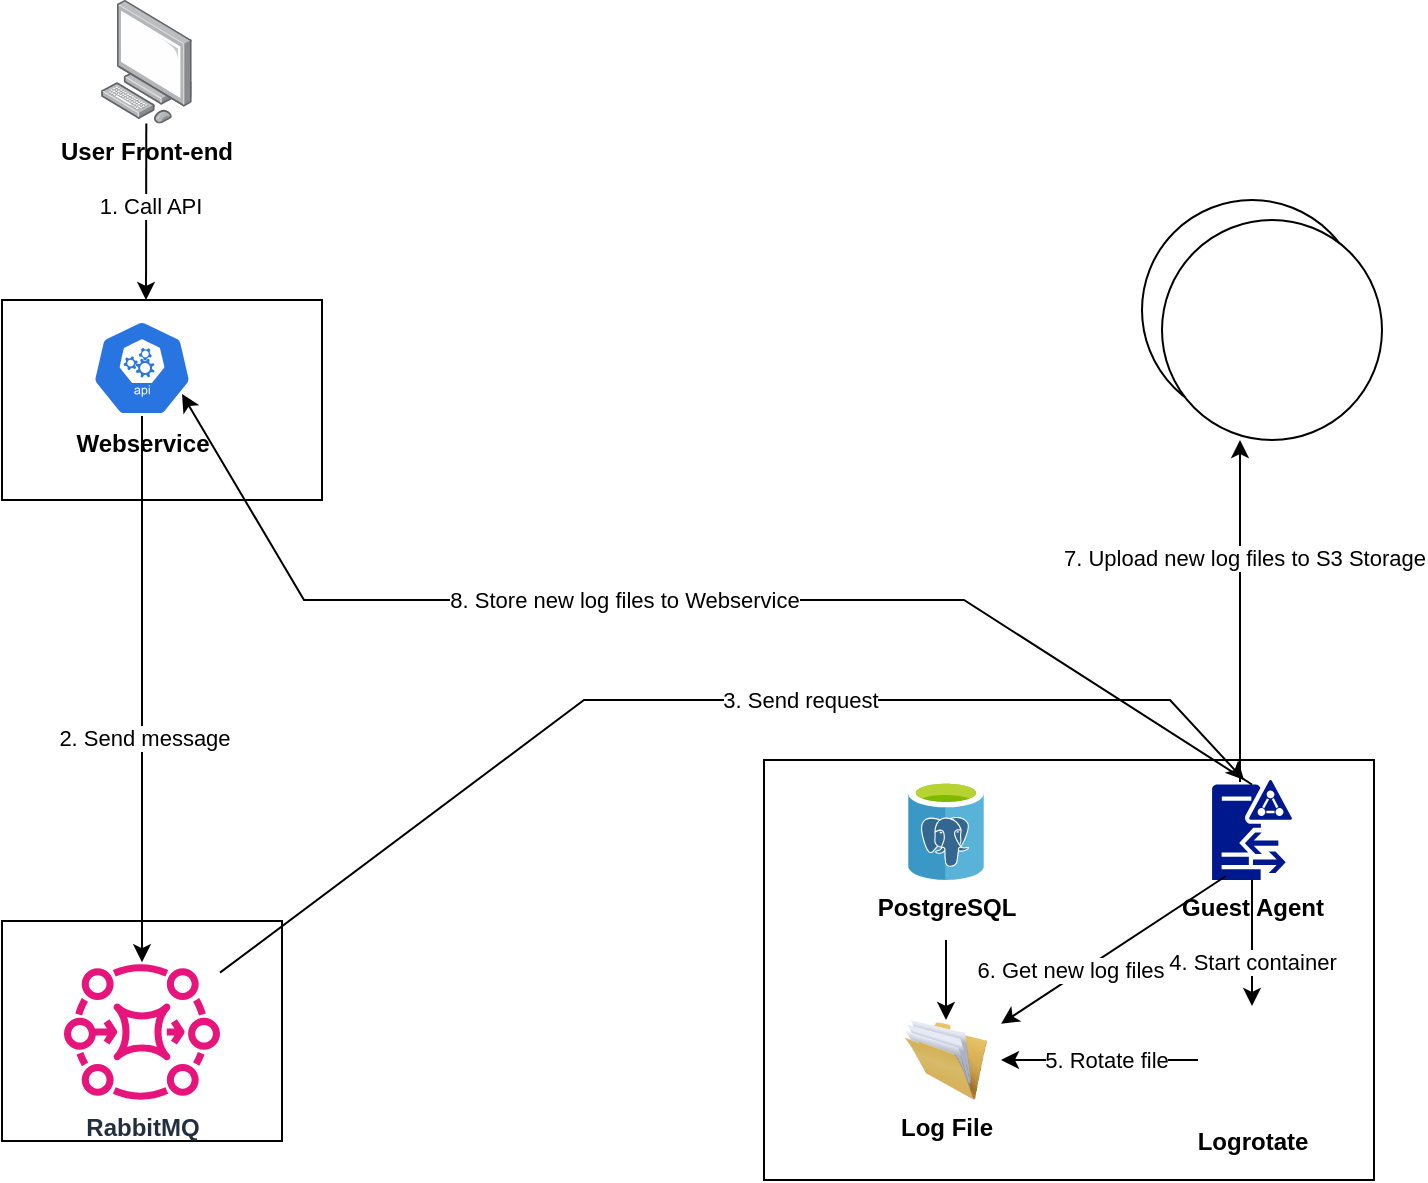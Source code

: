 <mxfile version="22.1.4" type="github">
  <diagram name="Page-1" id="OSyYVJDZ0RtoDVXYBKoF">
    <mxGraphModel dx="1602" dy="775" grid="1" gridSize="10" guides="1" tooltips="1" connect="1" arrows="1" fold="1" page="1" pageScale="1" pageWidth="850" pageHeight="1100" math="0" shadow="0">
      <root>
        <mxCell id="0" />
        <mxCell id="1" parent="0" />
        <mxCell id="BNw0BIAi_Vv0ncGTf3Xm-2" value="" style="ellipse;whiteSpace=wrap;html=1;aspect=fixed;" vertex="1" parent="1">
          <mxGeometry x="699" y="100" width="110" height="110" as="geometry" />
        </mxCell>
        <mxCell id="BNw0BIAi_Vv0ncGTf3Xm-7" value="" style="rounded=0;whiteSpace=wrap;html=1;" vertex="1" parent="1">
          <mxGeometry x="129" y="150" width="160" height="100" as="geometry" />
        </mxCell>
        <mxCell id="BNw0BIAi_Vv0ncGTf3Xm-8" value="&lt;b&gt;Webservice&lt;/b&gt;" style="sketch=0;html=1;dashed=0;whitespace=wrap;fillColor=#2875E2;strokeColor=#ffffff;points=[[0.005,0.63,0],[0.1,0.2,0],[0.9,0.2,0],[0.5,0,0],[0.995,0.63,0],[0.72,0.99,0],[0.5,1,0],[0.28,0.99,0]];verticalLabelPosition=bottom;align=center;verticalAlign=top;shape=mxgraph.kubernetes.icon;prIcon=api" vertex="1" parent="1">
          <mxGeometry x="174" y="160" width="50" height="48" as="geometry" />
        </mxCell>
        <mxCell id="BNw0BIAi_Vv0ncGTf3Xm-9" value="&lt;b&gt;S3 Storage&lt;/b&gt;" style="image;html=1;image=img/lib/clip_art/networking/Cloud_Rack_128x128.png" vertex="1" parent="1">
          <mxGeometry x="714" y="120" width="80" height="60" as="geometry" />
        </mxCell>
        <mxCell id="BNw0BIAi_Vv0ncGTf3Xm-10" value="" style="rounded=0;whiteSpace=wrap;html=1;" vertex="1" parent="1">
          <mxGeometry x="129" y="460.5" width="140" height="110" as="geometry" />
        </mxCell>
        <mxCell id="BNw0BIAi_Vv0ncGTf3Xm-11" value="&lt;b&gt;RabbitMQ&lt;/b&gt;" style="sketch=0;outlineConnect=0;fontColor=#232F3E;gradientColor=none;fillColor=#E7157B;strokeColor=none;dashed=0;verticalLabelPosition=bottom;verticalAlign=top;align=center;html=1;fontSize=12;fontStyle=0;aspect=fixed;pointerEvents=1;shape=mxgraph.aws4.mq_broker;" vertex="1" parent="1">
          <mxGeometry x="160" y="481" width="78" height="69" as="geometry" />
        </mxCell>
        <mxCell id="BNw0BIAi_Vv0ncGTf3Xm-12" value="" style="rounded=0;whiteSpace=wrap;html=1;" vertex="1" parent="1">
          <mxGeometry x="510" y="380" width="305" height="210" as="geometry" />
        </mxCell>
        <mxCell id="BNw0BIAi_Vv0ncGTf3Xm-13" value="&lt;b&gt;PostgreSQL&lt;/b&gt;" style="image;sketch=0;aspect=fixed;html=1;points=[];align=center;fontSize=12;image=img/lib/mscae/Azure_Database_for_PostgreSQL_servers.svg;" vertex="1" parent="1">
          <mxGeometry x="582" y="390" width="38" height="50" as="geometry" />
        </mxCell>
        <mxCell id="BNw0BIAi_Vv0ncGTf3Xm-15" value="&lt;b&gt;Guest Agent&lt;/b&gt;" style="sketch=0;aspect=fixed;pointerEvents=1;shadow=0;dashed=0;html=1;strokeColor=none;labelPosition=center;verticalLabelPosition=bottom;verticalAlign=top;align=center;fillColor=#00188D;shape=mxgraph.mscae.enterprise.d" vertex="1" parent="1">
          <mxGeometry x="734" y="390" width="40" height="50" as="geometry" />
        </mxCell>
        <mxCell id="BNw0BIAi_Vv0ncGTf3Xm-16" value="&lt;b&gt;Log File&lt;/b&gt;" style="image;html=1;image=img/lib/clip_art/general/Full_Folder_128x128.png" vertex="1" parent="1">
          <mxGeometry x="573.5" y="510" width="55" height="40" as="geometry" />
        </mxCell>
        <mxCell id="BNw0BIAi_Vv0ncGTf3Xm-17" value="&lt;b&gt;Logrotate&lt;/b&gt;" style="shape=image;html=1;verticalAlign=top;verticalLabelPosition=bottom;labelBackgroundColor=#ffffff;imageAspect=0;aspect=fixed;image=https://cdn1.iconfinder.com/data/icons/unicons-line-vol-3/24/docker-128.png" vertex="1" parent="1">
          <mxGeometry x="727" y="503" width="54" height="54" as="geometry" />
        </mxCell>
        <mxCell id="BNw0BIAi_Vv0ncGTf3Xm-21" value="" style="endArrow=classic;html=1;rounded=0;entryX=0.5;entryY=0;entryDx=0;entryDy=0;" edge="1" parent="1" target="BNw0BIAi_Vv0ncGTf3Xm-16">
          <mxGeometry width="50" height="50" relative="1" as="geometry">
            <mxPoint x="601" y="470" as="sourcePoint" />
            <mxPoint x="450" y="370" as="targetPoint" />
          </mxGeometry>
        </mxCell>
        <mxCell id="BNw0BIAi_Vv0ncGTf3Xm-22" value="" style="endArrow=classic;html=1;rounded=0;" edge="1" parent="1" source="BNw0BIAi_Vv0ncGTf3Xm-17" target="BNw0BIAi_Vv0ncGTf3Xm-16">
          <mxGeometry width="50" height="50" relative="1" as="geometry">
            <mxPoint x="400" y="420" as="sourcePoint" />
            <mxPoint x="450" y="370" as="targetPoint" />
          </mxGeometry>
        </mxCell>
        <mxCell id="BNw0BIAi_Vv0ncGTf3Xm-35" value="5. Rotate file" style="edgeLabel;html=1;align=center;verticalAlign=middle;resizable=0;points=[];" vertex="1" connectable="0" parent="BNw0BIAi_Vv0ncGTf3Xm-22">
          <mxGeometry x="-0.317" relative="1" as="geometry">
            <mxPoint x="-13" as="offset" />
          </mxGeometry>
        </mxCell>
        <mxCell id="BNw0BIAi_Vv0ncGTf3Xm-23" value="" style="endArrow=classic;html=1;rounded=0;" edge="1" parent="1" source="BNw0BIAi_Vv0ncGTf3Xm-15" target="BNw0BIAi_Vv0ncGTf3Xm-17">
          <mxGeometry width="50" height="50" relative="1" as="geometry">
            <mxPoint x="400" y="420" as="sourcePoint" />
            <mxPoint x="450" y="370" as="targetPoint" />
          </mxGeometry>
        </mxCell>
        <mxCell id="BNw0BIAi_Vv0ncGTf3Xm-34" value="4. Start container" style="edgeLabel;html=1;align=center;verticalAlign=middle;resizable=0;points=[];" vertex="1" connectable="0" parent="BNw0BIAi_Vv0ncGTf3Xm-23">
          <mxGeometry x="0.016" y="1" relative="1" as="geometry">
            <mxPoint x="-1" y="9" as="offset" />
          </mxGeometry>
        </mxCell>
        <mxCell id="BNw0BIAi_Vv0ncGTf3Xm-24" value="" style="endArrow=classic;html=1;rounded=0;exitX=0.175;exitY=0.96;exitDx=0;exitDy=0;exitPerimeter=0;" edge="1" parent="1" source="BNw0BIAi_Vv0ncGTf3Xm-15" target="BNw0BIAi_Vv0ncGTf3Xm-16">
          <mxGeometry width="50" height="50" relative="1" as="geometry">
            <mxPoint x="400" y="420" as="sourcePoint" />
            <mxPoint x="450" y="370" as="targetPoint" />
          </mxGeometry>
        </mxCell>
        <mxCell id="BNw0BIAi_Vv0ncGTf3Xm-37" value="6. Get new log files" style="edgeLabel;html=1;align=center;verticalAlign=middle;resizable=0;points=[];" vertex="1" connectable="0" parent="BNw0BIAi_Vv0ncGTf3Xm-24">
          <mxGeometry x="0.319" relative="1" as="geometry">
            <mxPoint x="-4" y="-2" as="offset" />
          </mxGeometry>
        </mxCell>
        <mxCell id="BNw0BIAi_Vv0ncGTf3Xm-26" value="" style="endArrow=classic;html=1;rounded=0;" edge="1" parent="1" source="BNw0BIAi_Vv0ncGTf3Xm-8" target="BNw0BIAi_Vv0ncGTf3Xm-11">
          <mxGeometry width="50" height="50" relative="1" as="geometry">
            <mxPoint x="400" y="420" as="sourcePoint" />
            <mxPoint x="450" y="370" as="targetPoint" />
          </mxGeometry>
        </mxCell>
        <mxCell id="BNw0BIAi_Vv0ncGTf3Xm-27" value="2. Send message" style="edgeLabel;html=1;align=center;verticalAlign=middle;resizable=0;points=[];" vertex="1" connectable="0" parent="BNw0BIAi_Vv0ncGTf3Xm-26">
          <mxGeometry x="0.179" y="1" relative="1" as="geometry">
            <mxPoint as="offset" />
          </mxGeometry>
        </mxCell>
        <mxCell id="BNw0BIAi_Vv0ncGTf3Xm-28" value="&lt;b&gt;User Front-end&lt;/b&gt;" style="image;points=[];aspect=fixed;html=1;align=center;shadow=0;dashed=0;image=img/lib/allied_telesis/computer_and_terminals/Personal_Computer.svg;" vertex="1" parent="1">
          <mxGeometry x="178.4" width="45.6" height="61.8" as="geometry" />
        </mxCell>
        <mxCell id="BNw0BIAi_Vv0ncGTf3Xm-29" value="" style="endArrow=classic;html=1;rounded=0;" edge="1" parent="1" source="BNw0BIAi_Vv0ncGTf3Xm-28">
          <mxGeometry width="50" height="50" relative="1" as="geometry">
            <mxPoint x="400" y="420" as="sourcePoint" />
            <mxPoint x="201" y="150" as="targetPoint" />
          </mxGeometry>
        </mxCell>
        <mxCell id="BNw0BIAi_Vv0ncGTf3Xm-30" value="1. Call API" style="edgeLabel;html=1;align=center;verticalAlign=middle;resizable=0;points=[];" vertex="1" connectable="0" parent="BNw0BIAi_Vv0ncGTf3Xm-29">
          <mxGeometry x="-0.066" y="2" relative="1" as="geometry">
            <mxPoint as="offset" />
          </mxGeometry>
        </mxCell>
        <mxCell id="BNw0BIAi_Vv0ncGTf3Xm-31" value="" style="endArrow=classic;html=1;rounded=0;" edge="1" parent="1" source="BNw0BIAi_Vv0ncGTf3Xm-11">
          <mxGeometry width="50" height="50" relative="1" as="geometry">
            <mxPoint x="400" y="420" as="sourcePoint" />
            <mxPoint x="750" y="390" as="targetPoint" />
            <Array as="points">
              <mxPoint x="420" y="350" />
              <mxPoint x="713" y="350" />
            </Array>
          </mxGeometry>
        </mxCell>
        <mxCell id="BNw0BIAi_Vv0ncGTf3Xm-33" value="3. Send request" style="edgeLabel;html=1;align=center;verticalAlign=middle;resizable=0;points=[];" vertex="1" connectable="0" parent="BNw0BIAi_Vv0ncGTf3Xm-31">
          <mxGeometry x="0.166" relative="1" as="geometry">
            <mxPoint as="offset" />
          </mxGeometry>
        </mxCell>
        <mxCell id="BNw0BIAi_Vv0ncGTf3Xm-36" value="" style="endArrow=classic;html=1;rounded=0;exitX=0.35;exitY=0.02;exitDx=0;exitDy=0;exitPerimeter=0;" edge="1" parent="1" source="BNw0BIAi_Vv0ncGTf3Xm-15">
          <mxGeometry width="50" height="50" relative="1" as="geometry">
            <mxPoint x="748" y="380" as="sourcePoint" />
            <mxPoint x="748" y="220" as="targetPoint" />
          </mxGeometry>
        </mxCell>
        <mxCell id="BNw0BIAi_Vv0ncGTf3Xm-38" value="7. Upload new log files to S3 Storage" style="edgeLabel;html=1;align=center;verticalAlign=middle;resizable=0;points=[];" vertex="1" connectable="0" parent="BNw0BIAi_Vv0ncGTf3Xm-36">
          <mxGeometry x="0.31" y="-2" relative="1" as="geometry">
            <mxPoint as="offset" />
          </mxGeometry>
        </mxCell>
        <mxCell id="BNw0BIAi_Vv0ncGTf3Xm-39" value="" style="endArrow=classic;html=1;rounded=0;entryX=0.9;entryY=0.771;entryDx=0;entryDy=0;entryPerimeter=0;exitX=0.5;exitY=0.045;exitDx=0;exitDy=0;exitPerimeter=0;" edge="1" parent="1" source="BNw0BIAi_Vv0ncGTf3Xm-15" target="BNw0BIAi_Vv0ncGTf3Xm-8">
          <mxGeometry width="50" height="50" relative="1" as="geometry">
            <mxPoint x="660" y="320" as="sourcePoint" />
            <mxPoint x="330" y="170" as="targetPoint" />
            <Array as="points">
              <mxPoint x="610" y="300" />
              <mxPoint x="520" y="300" />
              <mxPoint x="280" y="300" />
            </Array>
          </mxGeometry>
        </mxCell>
        <mxCell id="BNw0BIAi_Vv0ncGTf3Xm-40" value="8. Store new log files to Webservice" style="edgeLabel;html=1;align=center;verticalAlign=middle;resizable=0;points=[];" vertex="1" connectable="0" parent="BNw0BIAi_Vv0ncGTf3Xm-39">
          <mxGeometry x="0.376" y="-1" relative="1" as="geometry">
            <mxPoint x="86" y="1" as="offset" />
          </mxGeometry>
        </mxCell>
        <mxCell id="BNw0BIAi_Vv0ncGTf3Xm-41" value="" style="ellipse;whiteSpace=wrap;html=1;aspect=fixed;" vertex="1" parent="1">
          <mxGeometry x="709" y="110" width="110" height="110" as="geometry" />
        </mxCell>
      </root>
    </mxGraphModel>
  </diagram>
</mxfile>
